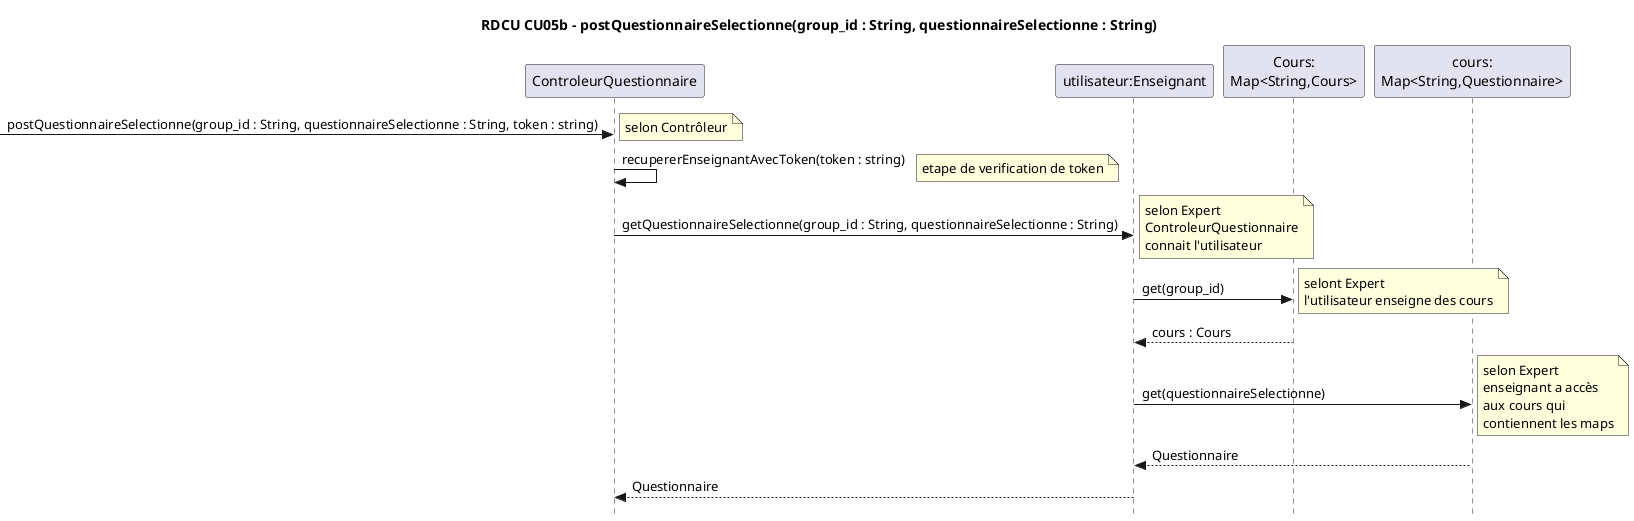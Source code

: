 @startuml RDCU CU05b
skinparam style strictuml
hide empty members
title RDCU CU05b - postQuestionnaireSelectionne(group_id : String, questionnaireSelectionne : String)

participant "ControleurQuestionnaire" as cq
participant "utilisateur:Enseignant" as u
participant "Cours:\nMap<String,Cours>" as mc
participant "cours:\nMap<String,Questionnaire>" as c

->cq : postQuestionnaireSelectionne(group_id : String, questionnaireSelectionne : String, token : string)
note right : selon Contrôleur
cq->cq : recupererEnseignantAvecToken(token : string)
note right : etape de verification de token
cq->u : getQuestionnaireSelectionne(group_id : String, questionnaireSelectionne : String)
note right : selon Expert\nControleurQuestionnaire\nconnait l'utilisateur
u->mc : get(group_id)
note right : selont Expert\nl'utilisateur enseigne des cours
mc-->u : cours : Cours
u->c : get(questionnaireSelectionne)
note right : selon Expert\nenseignant a accès\naux cours qui\ncontiennent les maps
c-->u : Questionnaire
u-->cq : Questionnaire
@enduml